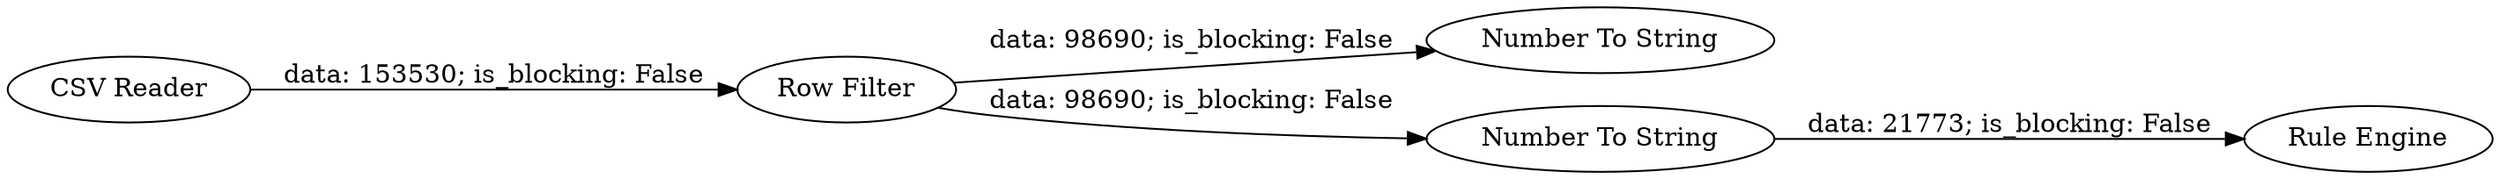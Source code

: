 digraph {
	"4786434263970068611_4" [label="Number To String"]
	"4786434263970068611_5" [label="Rule Engine"]
	"4786434263970068611_6" [label="CSV Reader"]
	"4786434263970068611_2" [label="Row Filter"]
	"4786434263970068611_3" [label="Number To String"]
	"4786434263970068611_3" -> "4786434263970068611_5" [label="data: 21773; is_blocking: False"]
	"4786434263970068611_2" -> "4786434263970068611_4" [label="data: 98690; is_blocking: False"]
	"4786434263970068611_6" -> "4786434263970068611_2" [label="data: 153530; is_blocking: False"]
	"4786434263970068611_2" -> "4786434263970068611_3" [label="data: 98690; is_blocking: False"]
	rankdir=LR
}
